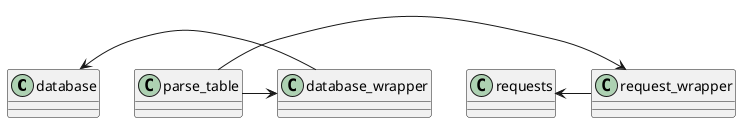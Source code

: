 @startuml
class database
class database_wrapper
class request_wrapper
class requests
database <- database_wrapper
requests <- request_wrapper
parse_table -> request_wrapper
parse_table -> database_wrapper
@enduml